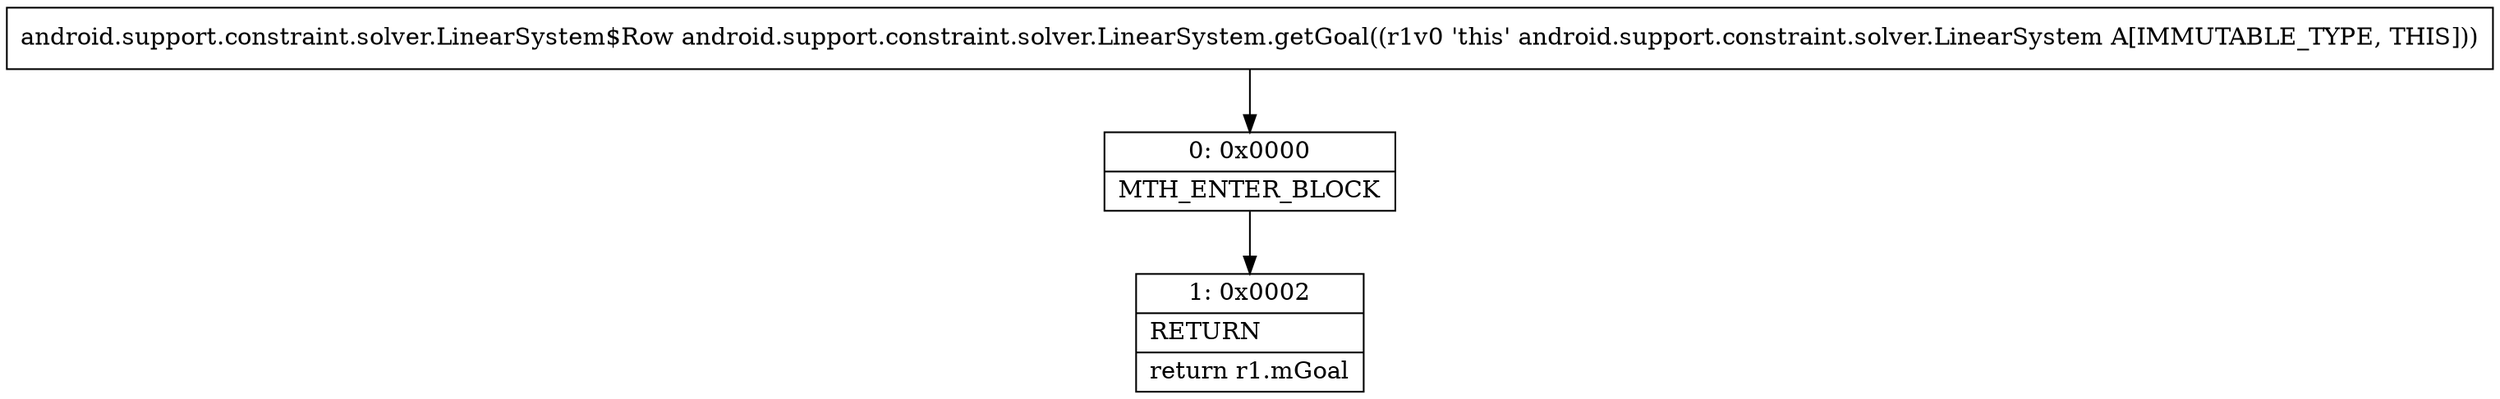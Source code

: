 digraph "CFG forandroid.support.constraint.solver.LinearSystem.getGoal()Landroid\/support\/constraint\/solver\/LinearSystem$Row;" {
Node_0 [shape=record,label="{0\:\ 0x0000|MTH_ENTER_BLOCK\l}"];
Node_1 [shape=record,label="{1\:\ 0x0002|RETURN\l|return r1.mGoal\l}"];
MethodNode[shape=record,label="{android.support.constraint.solver.LinearSystem$Row android.support.constraint.solver.LinearSystem.getGoal((r1v0 'this' android.support.constraint.solver.LinearSystem A[IMMUTABLE_TYPE, THIS])) }"];
MethodNode -> Node_0;
Node_0 -> Node_1;
}


